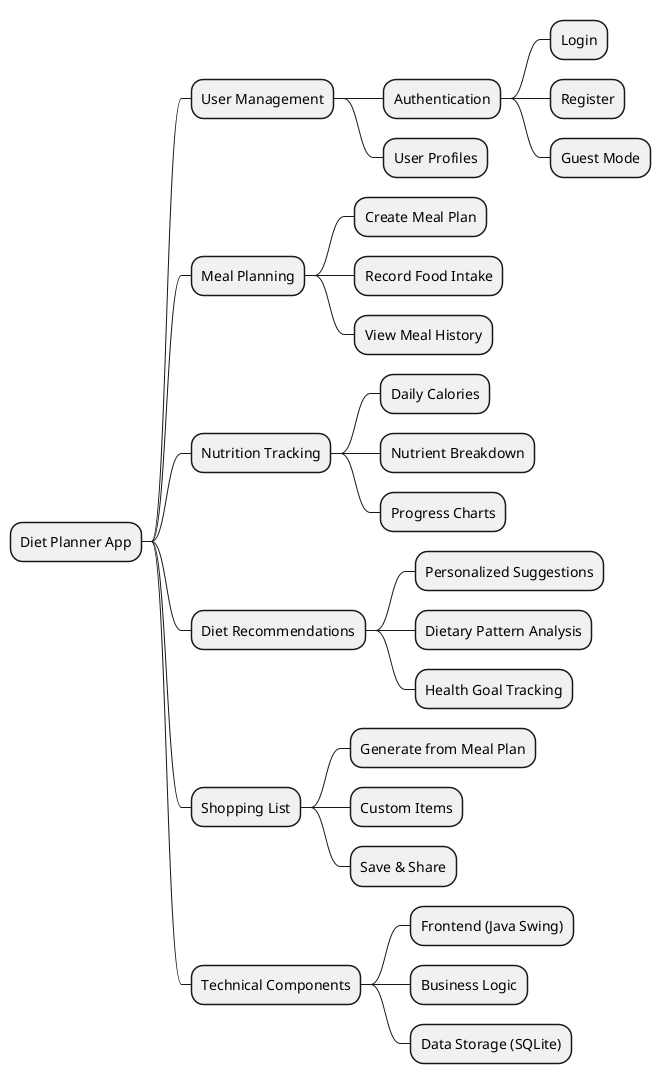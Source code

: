 @startmindmap "Mindmap Diagram"
* Diet Planner App
** User Management
*** Authentication
**** Login
**** Register
**** Guest Mode
*** User Profiles
** Meal Planning
*** Create Meal Plan
*** Record Food Intake
*** View Meal History
** Nutrition Tracking
*** Daily Calories
*** Nutrient Breakdown
*** Progress Charts
** Diet Recommendations
*** Personalized Suggestions
*** Dietary Pattern Analysis
*** Health Goal Tracking
** Shopping List
*** Generate from Meal Plan
*** Custom Items
*** Save & Share
** Technical Components
*** Frontend (Java Swing)
*** Business Logic
*** Data Storage (SQLite)
@endmindmap